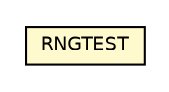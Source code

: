 #!/usr/local/bin/dot
#
# Class diagram 
# Generated by UMLGraph version 5.4 (http://www.umlgraph.org/)
#

digraph G {
	edge [fontname="Helvetica",fontsize=10,labelfontname="Helvetica",labelfontsize=10];
	node [fontname="Helvetica",fontsize=10,shape=plaintext];
	nodesep=0.25;
	ranksep=0.5;
	// jsl.utilities.random.rng.RNGTEST
	c161884 [label=<<table title="jsl.utilities.random.rng.RNGTEST" border="0" cellborder="1" cellspacing="0" cellpadding="2" port="p" bgcolor="lemonChiffon" href="./RNGTEST.html">
		<tr><td><table border="0" cellspacing="0" cellpadding="1">
<tr><td align="center" balign="center"> RNGTEST </td></tr>
		</table></td></tr>
		</table>>, URL="./RNGTEST.html", fontname="Helvetica", fontcolor="black", fontsize=9.0];
}

